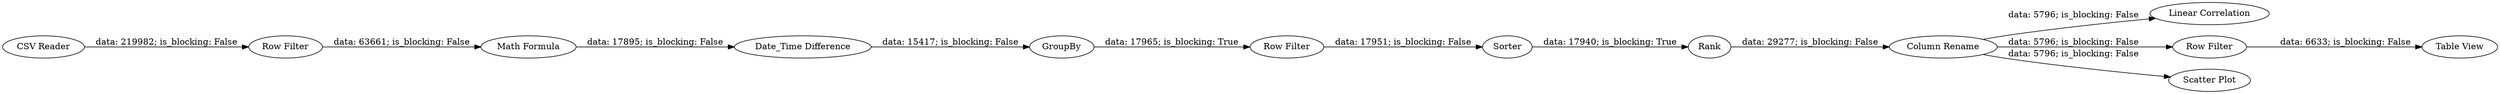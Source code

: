 digraph {
	"5369271387913416043_20" [label="Linear Correlation"]
	"5369271387913416043_19" [label="Row Filter"]
	"5369271387913416043_6" [label=Rank]
	"5369271387913416043_4" [label="Math Formula"]
	"5369271387913416043_17" [label="Row Filter"]
	"5369271387913416043_2" [label="Date_Time Difference"]
	"5369271387913416043_16" [label="Column Rename"]
	"5369271387913416043_1" [label="CSV Reader"]
	"5369271387913416043_5" [label=GroupBy]
	"5369271387913416043_18" [label="Scatter Plot"]
	"5369271387913416043_3" [label="Row Filter"]
	"5369271387913416043_7" [label=Sorter]
	"5369271387913416043_21" [label="Table View"]
	"5369271387913416043_16" -> "5369271387913416043_20" [label="data: 5796; is_blocking: False"]
	"5369271387913416043_16" -> "5369271387913416043_17" [label="data: 5796; is_blocking: False"]
	"5369271387913416043_19" -> "5369271387913416043_7" [label="data: 17951; is_blocking: False"]
	"5369271387913416043_2" -> "5369271387913416043_5" [label="data: 15417; is_blocking: False"]
	"5369271387913416043_5" -> "5369271387913416043_19" [label="data: 17965; is_blocking: True"]
	"5369271387913416043_1" -> "5369271387913416043_3" [label="data: 219982; is_blocking: False"]
	"5369271387913416043_4" -> "5369271387913416043_2" [label="data: 17895; is_blocking: False"]
	"5369271387913416043_3" -> "5369271387913416043_4" [label="data: 63661; is_blocking: False"]
	"5369271387913416043_6" -> "5369271387913416043_16" [label="data: 29277; is_blocking: False"]
	"5369271387913416043_16" -> "5369271387913416043_18" [label="data: 5796; is_blocking: False"]
	"5369271387913416043_17" -> "5369271387913416043_21" [label="data: 6633; is_blocking: False"]
	"5369271387913416043_7" -> "5369271387913416043_6" [label="data: 17940; is_blocking: True"]
	rankdir=LR
}
